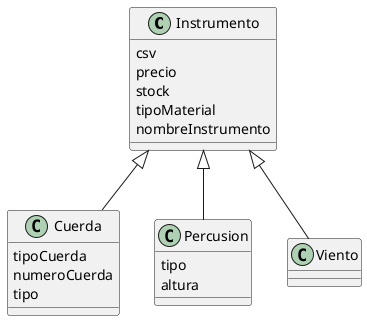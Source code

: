 @startuml
'https://plantuml.com/sequence-diagram

Class Instrumento{
csv
precio
stock
tipoMaterial
nombreInstrumento
}

class Cuerda{
tipoCuerda
numeroCuerda
tipo
}

class Percusion{
tipo
altura
}

class Viento{
}

Instrumento  <|-- Cuerda
Instrumento  <|-- Percusion
Instrumento  <|-- Viento

@enduml